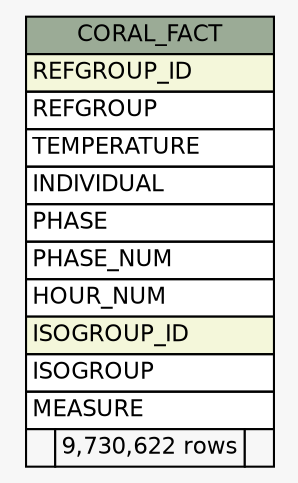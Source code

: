 // dot 2.38.0 on Windows 10 10.0
// SchemaSpy rev Unknown
digraph "CORAL_FACT" {
  graph [
    rankdir="RL"
    bgcolor="#f7f7f7"
    nodesep="0.18"
    ranksep="0.46"
    fontname="Helvetica"
    fontsize="11"
  ];
  node [
    fontname="Helvetica"
    fontsize="11"
    shape="plaintext"
  ];
  edge [
    arrowsize="0.8"
  ];
  "CORAL_FACT" [
    label=<
    <TABLE BORDER="0" CELLBORDER="1" CELLSPACING="0" BGCOLOR="#ffffff">
      <TR><TD COLSPAN="3" BGCOLOR="#9bab96" ALIGN="CENTER">CORAL_FACT</TD></TR>
      <TR><TD PORT="REFGROUP_ID" COLSPAN="3" BGCOLOR="#f4f7da" ALIGN="LEFT">REFGROUP_ID</TD></TR>
      <TR><TD PORT="REFGROUP" COLSPAN="3" ALIGN="LEFT">REFGROUP</TD></TR>
      <TR><TD PORT="TEMPERATURE" COLSPAN="3" ALIGN="LEFT">TEMPERATURE</TD></TR>
      <TR><TD PORT="INDIVIDUAL" COLSPAN="3" ALIGN="LEFT">INDIVIDUAL</TD></TR>
      <TR><TD PORT="PHASE" COLSPAN="3" ALIGN="LEFT">PHASE</TD></TR>
      <TR><TD PORT="PHASE_NUM" COLSPAN="3" ALIGN="LEFT">PHASE_NUM</TD></TR>
      <TR><TD PORT="HOUR_NUM" COLSPAN="3" ALIGN="LEFT">HOUR_NUM</TD></TR>
      <TR><TD PORT="ISOGROUP_ID" COLSPAN="3" BGCOLOR="#f4f7da" ALIGN="LEFT">ISOGROUP_ID</TD></TR>
      <TR><TD PORT="ISOGROUP" COLSPAN="3" ALIGN="LEFT">ISOGROUP</TD></TR>
      <TR><TD PORT="MEASURE" COLSPAN="3" ALIGN="LEFT">MEASURE</TD></TR>
      <TR><TD ALIGN="LEFT" BGCOLOR="#f7f7f7">  </TD><TD ALIGN="RIGHT" BGCOLOR="#f7f7f7">9,730,622 rows</TD><TD ALIGN="RIGHT" BGCOLOR="#f7f7f7">  </TD></TR>
    </TABLE>>
    URL="tables/CORAL_FACT.html"
    tooltip="CORAL_FACT"
  ];
}
